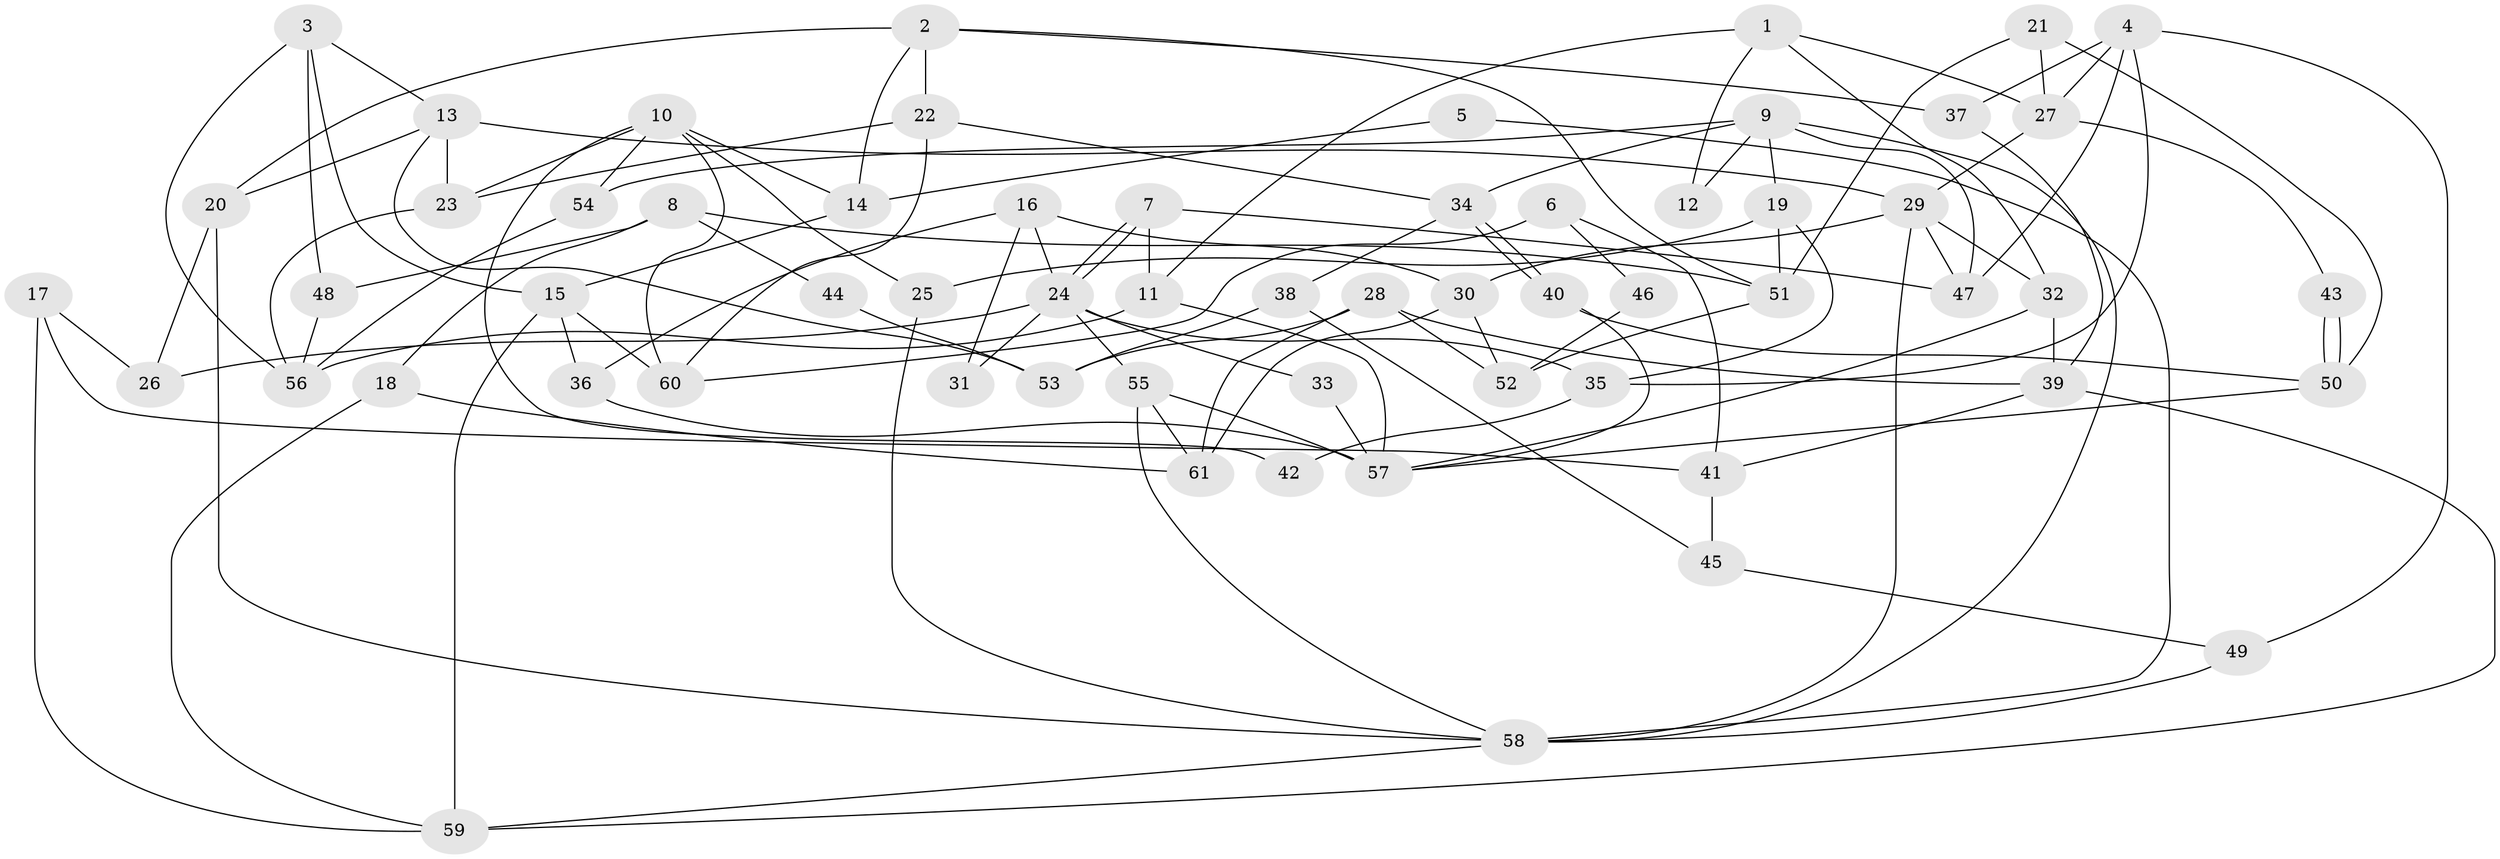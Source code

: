// Generated by graph-tools (version 1.1) at 2025/26/03/09/25 03:26:14]
// undirected, 61 vertices, 122 edges
graph export_dot {
graph [start="1"]
  node [color=gray90,style=filled];
  1;
  2;
  3;
  4;
  5;
  6;
  7;
  8;
  9;
  10;
  11;
  12;
  13;
  14;
  15;
  16;
  17;
  18;
  19;
  20;
  21;
  22;
  23;
  24;
  25;
  26;
  27;
  28;
  29;
  30;
  31;
  32;
  33;
  34;
  35;
  36;
  37;
  38;
  39;
  40;
  41;
  42;
  43;
  44;
  45;
  46;
  47;
  48;
  49;
  50;
  51;
  52;
  53;
  54;
  55;
  56;
  57;
  58;
  59;
  60;
  61;
  1 -- 32;
  1 -- 11;
  1 -- 12;
  1 -- 27;
  2 -- 20;
  2 -- 14;
  2 -- 22;
  2 -- 37;
  2 -- 51;
  3 -- 56;
  3 -- 13;
  3 -- 15;
  3 -- 48;
  4 -- 27;
  4 -- 37;
  4 -- 35;
  4 -- 47;
  4 -- 49;
  5 -- 14;
  5 -- 58;
  6 -- 60;
  6 -- 41;
  6 -- 46;
  7 -- 47;
  7 -- 24;
  7 -- 24;
  7 -- 11;
  8 -- 51;
  8 -- 48;
  8 -- 18;
  8 -- 44;
  9 -- 47;
  9 -- 34;
  9 -- 12;
  9 -- 19;
  9 -- 54;
  9 -- 58;
  10 -- 60;
  10 -- 25;
  10 -- 14;
  10 -- 23;
  10 -- 42;
  10 -- 54;
  11 -- 57;
  11 -- 56;
  13 -- 23;
  13 -- 53;
  13 -- 20;
  13 -- 29;
  14 -- 15;
  15 -- 36;
  15 -- 59;
  15 -- 60;
  16 -- 24;
  16 -- 30;
  16 -- 31;
  16 -- 36;
  17 -- 26;
  17 -- 59;
  17 -- 41;
  18 -- 59;
  18 -- 61;
  19 -- 51;
  19 -- 25;
  19 -- 35;
  20 -- 58;
  20 -- 26;
  21 -- 27;
  21 -- 50;
  21 -- 51;
  22 -- 23;
  22 -- 34;
  22 -- 60;
  23 -- 56;
  24 -- 35;
  24 -- 26;
  24 -- 31;
  24 -- 33;
  24 -- 55;
  25 -- 58;
  27 -- 29;
  27 -- 43;
  28 -- 61;
  28 -- 52;
  28 -- 39;
  28 -- 53;
  29 -- 32;
  29 -- 30;
  29 -- 47;
  29 -- 58;
  30 -- 61;
  30 -- 52;
  32 -- 57;
  32 -- 39;
  33 -- 57;
  34 -- 40;
  34 -- 40;
  34 -- 38;
  35 -- 42;
  36 -- 57;
  37 -- 39;
  38 -- 45;
  38 -- 53;
  39 -- 59;
  39 -- 41;
  40 -- 57;
  40 -- 50;
  41 -- 45;
  43 -- 50;
  43 -- 50;
  44 -- 53;
  45 -- 49;
  46 -- 52;
  48 -- 56;
  49 -- 58;
  50 -- 57;
  51 -- 52;
  54 -- 56;
  55 -- 58;
  55 -- 57;
  55 -- 61;
  58 -- 59;
}

